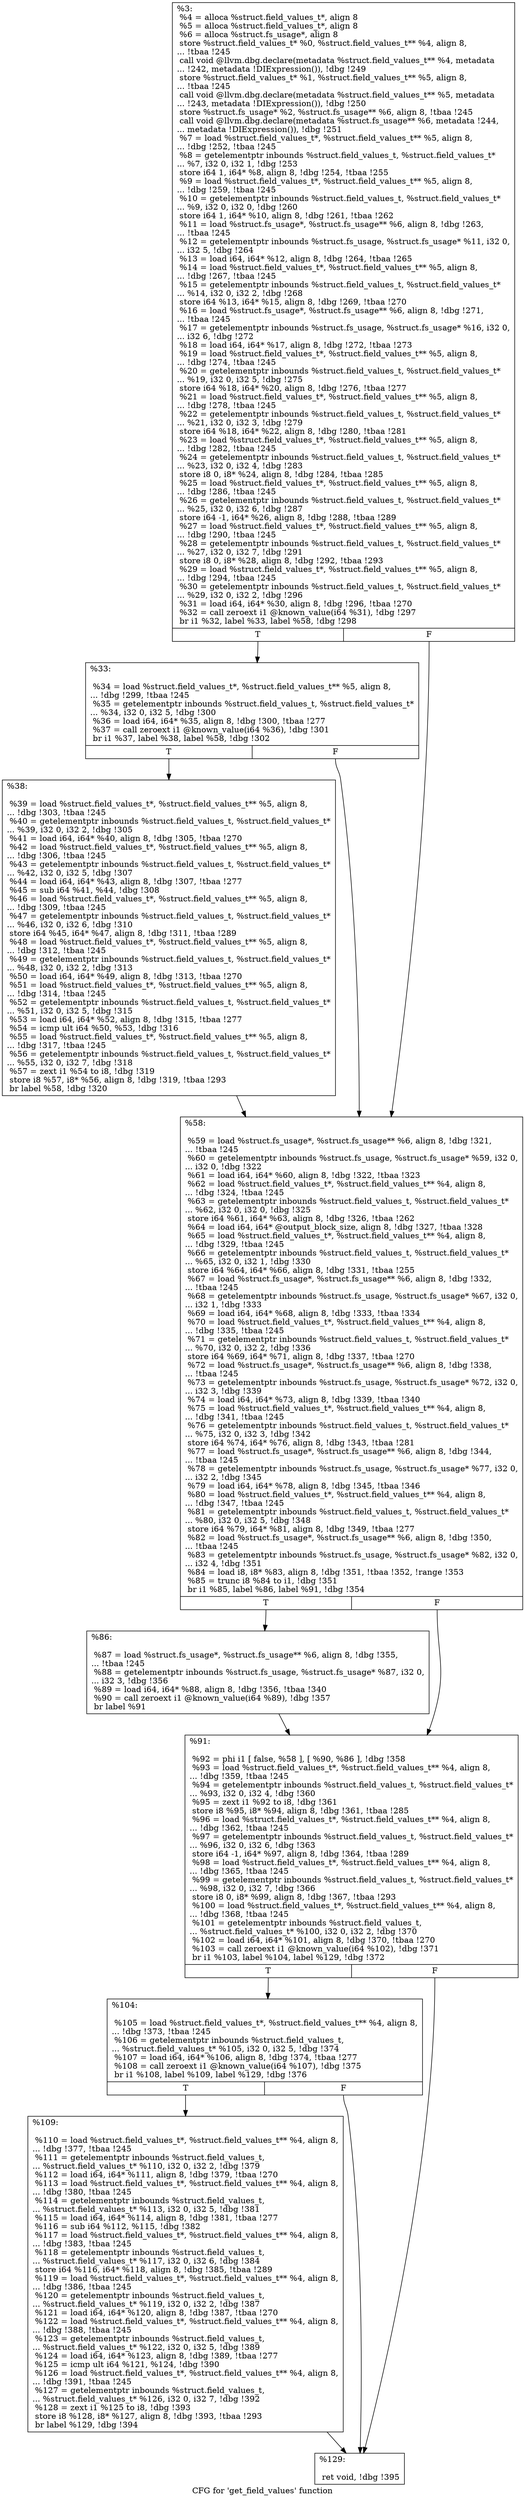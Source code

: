 digraph "CFG for 'get_field_values' function" {
	label="CFG for 'get_field_values' function";

	Node0xd24a40 [shape=record,label="{%3:\l  %4 = alloca %struct.field_values_t*, align 8\l  %5 = alloca %struct.field_values_t*, align 8\l  %6 = alloca %struct.fs_usage*, align 8\l  store %struct.field_values_t* %0, %struct.field_values_t** %4, align 8,\l... !tbaa !245\l  call void @llvm.dbg.declare(metadata %struct.field_values_t** %4, metadata\l... !242, metadata !DIExpression()), !dbg !249\l  store %struct.field_values_t* %1, %struct.field_values_t** %5, align 8,\l... !tbaa !245\l  call void @llvm.dbg.declare(metadata %struct.field_values_t** %5, metadata\l... !243, metadata !DIExpression()), !dbg !250\l  store %struct.fs_usage* %2, %struct.fs_usage** %6, align 8, !tbaa !245\l  call void @llvm.dbg.declare(metadata %struct.fs_usage** %6, metadata !244,\l... metadata !DIExpression()), !dbg !251\l  %7 = load %struct.field_values_t*, %struct.field_values_t** %5, align 8,\l... !dbg !252, !tbaa !245\l  %8 = getelementptr inbounds %struct.field_values_t, %struct.field_values_t*\l... %7, i32 0, i32 1, !dbg !253\l  store i64 1, i64* %8, align 8, !dbg !254, !tbaa !255\l  %9 = load %struct.field_values_t*, %struct.field_values_t** %5, align 8,\l... !dbg !259, !tbaa !245\l  %10 = getelementptr inbounds %struct.field_values_t, %struct.field_values_t*\l... %9, i32 0, i32 0, !dbg !260\l  store i64 1, i64* %10, align 8, !dbg !261, !tbaa !262\l  %11 = load %struct.fs_usage*, %struct.fs_usage** %6, align 8, !dbg !263,\l... !tbaa !245\l  %12 = getelementptr inbounds %struct.fs_usage, %struct.fs_usage* %11, i32 0,\l... i32 5, !dbg !264\l  %13 = load i64, i64* %12, align 8, !dbg !264, !tbaa !265\l  %14 = load %struct.field_values_t*, %struct.field_values_t** %5, align 8,\l... !dbg !267, !tbaa !245\l  %15 = getelementptr inbounds %struct.field_values_t, %struct.field_values_t*\l... %14, i32 0, i32 2, !dbg !268\l  store i64 %13, i64* %15, align 8, !dbg !269, !tbaa !270\l  %16 = load %struct.fs_usage*, %struct.fs_usage** %6, align 8, !dbg !271,\l... !tbaa !245\l  %17 = getelementptr inbounds %struct.fs_usage, %struct.fs_usage* %16, i32 0,\l... i32 6, !dbg !272\l  %18 = load i64, i64* %17, align 8, !dbg !272, !tbaa !273\l  %19 = load %struct.field_values_t*, %struct.field_values_t** %5, align 8,\l... !dbg !274, !tbaa !245\l  %20 = getelementptr inbounds %struct.field_values_t, %struct.field_values_t*\l... %19, i32 0, i32 5, !dbg !275\l  store i64 %18, i64* %20, align 8, !dbg !276, !tbaa !277\l  %21 = load %struct.field_values_t*, %struct.field_values_t** %5, align 8,\l... !dbg !278, !tbaa !245\l  %22 = getelementptr inbounds %struct.field_values_t, %struct.field_values_t*\l... %21, i32 0, i32 3, !dbg !279\l  store i64 %18, i64* %22, align 8, !dbg !280, !tbaa !281\l  %23 = load %struct.field_values_t*, %struct.field_values_t** %5, align 8,\l... !dbg !282, !tbaa !245\l  %24 = getelementptr inbounds %struct.field_values_t, %struct.field_values_t*\l... %23, i32 0, i32 4, !dbg !283\l  store i8 0, i8* %24, align 8, !dbg !284, !tbaa !285\l  %25 = load %struct.field_values_t*, %struct.field_values_t** %5, align 8,\l... !dbg !286, !tbaa !245\l  %26 = getelementptr inbounds %struct.field_values_t, %struct.field_values_t*\l... %25, i32 0, i32 6, !dbg !287\l  store i64 -1, i64* %26, align 8, !dbg !288, !tbaa !289\l  %27 = load %struct.field_values_t*, %struct.field_values_t** %5, align 8,\l... !dbg !290, !tbaa !245\l  %28 = getelementptr inbounds %struct.field_values_t, %struct.field_values_t*\l... %27, i32 0, i32 7, !dbg !291\l  store i8 0, i8* %28, align 8, !dbg !292, !tbaa !293\l  %29 = load %struct.field_values_t*, %struct.field_values_t** %5, align 8,\l... !dbg !294, !tbaa !245\l  %30 = getelementptr inbounds %struct.field_values_t, %struct.field_values_t*\l... %29, i32 0, i32 2, !dbg !296\l  %31 = load i64, i64* %30, align 8, !dbg !296, !tbaa !270\l  %32 = call zeroext i1 @known_value(i64 %31), !dbg !297\l  br i1 %32, label %33, label %58, !dbg !298\l|{<s0>T|<s1>F}}"];
	Node0xd24a40:s0 -> Node0xd24a90;
	Node0xd24a40:s1 -> Node0xd24b30;
	Node0xd24a90 [shape=record,label="{%33:\l\l  %34 = load %struct.field_values_t*, %struct.field_values_t** %5, align 8,\l... !dbg !299, !tbaa !245\l  %35 = getelementptr inbounds %struct.field_values_t, %struct.field_values_t*\l... %34, i32 0, i32 5, !dbg !300\l  %36 = load i64, i64* %35, align 8, !dbg !300, !tbaa !277\l  %37 = call zeroext i1 @known_value(i64 %36), !dbg !301\l  br i1 %37, label %38, label %58, !dbg !302\l|{<s0>T|<s1>F}}"];
	Node0xd24a90:s0 -> Node0xd24ae0;
	Node0xd24a90:s1 -> Node0xd24b30;
	Node0xd24ae0 [shape=record,label="{%38:\l\l  %39 = load %struct.field_values_t*, %struct.field_values_t** %5, align 8,\l... !dbg !303, !tbaa !245\l  %40 = getelementptr inbounds %struct.field_values_t, %struct.field_values_t*\l... %39, i32 0, i32 2, !dbg !305\l  %41 = load i64, i64* %40, align 8, !dbg !305, !tbaa !270\l  %42 = load %struct.field_values_t*, %struct.field_values_t** %5, align 8,\l... !dbg !306, !tbaa !245\l  %43 = getelementptr inbounds %struct.field_values_t, %struct.field_values_t*\l... %42, i32 0, i32 5, !dbg !307\l  %44 = load i64, i64* %43, align 8, !dbg !307, !tbaa !277\l  %45 = sub i64 %41, %44, !dbg !308\l  %46 = load %struct.field_values_t*, %struct.field_values_t** %5, align 8,\l... !dbg !309, !tbaa !245\l  %47 = getelementptr inbounds %struct.field_values_t, %struct.field_values_t*\l... %46, i32 0, i32 6, !dbg !310\l  store i64 %45, i64* %47, align 8, !dbg !311, !tbaa !289\l  %48 = load %struct.field_values_t*, %struct.field_values_t** %5, align 8,\l... !dbg !312, !tbaa !245\l  %49 = getelementptr inbounds %struct.field_values_t, %struct.field_values_t*\l... %48, i32 0, i32 2, !dbg !313\l  %50 = load i64, i64* %49, align 8, !dbg !313, !tbaa !270\l  %51 = load %struct.field_values_t*, %struct.field_values_t** %5, align 8,\l... !dbg !314, !tbaa !245\l  %52 = getelementptr inbounds %struct.field_values_t, %struct.field_values_t*\l... %51, i32 0, i32 5, !dbg !315\l  %53 = load i64, i64* %52, align 8, !dbg !315, !tbaa !277\l  %54 = icmp ult i64 %50, %53, !dbg !316\l  %55 = load %struct.field_values_t*, %struct.field_values_t** %5, align 8,\l... !dbg !317, !tbaa !245\l  %56 = getelementptr inbounds %struct.field_values_t, %struct.field_values_t*\l... %55, i32 0, i32 7, !dbg !318\l  %57 = zext i1 %54 to i8, !dbg !319\l  store i8 %57, i8* %56, align 8, !dbg !319, !tbaa !293\l  br label %58, !dbg !320\l}"];
	Node0xd24ae0 -> Node0xd24b30;
	Node0xd24b30 [shape=record,label="{%58:\l\l  %59 = load %struct.fs_usage*, %struct.fs_usage** %6, align 8, !dbg !321,\l... !tbaa !245\l  %60 = getelementptr inbounds %struct.fs_usage, %struct.fs_usage* %59, i32 0,\l... i32 0, !dbg !322\l  %61 = load i64, i64* %60, align 8, !dbg !322, !tbaa !323\l  %62 = load %struct.field_values_t*, %struct.field_values_t** %4, align 8,\l... !dbg !324, !tbaa !245\l  %63 = getelementptr inbounds %struct.field_values_t, %struct.field_values_t*\l... %62, i32 0, i32 0, !dbg !325\l  store i64 %61, i64* %63, align 8, !dbg !326, !tbaa !262\l  %64 = load i64, i64* @output_block_size, align 8, !dbg !327, !tbaa !328\l  %65 = load %struct.field_values_t*, %struct.field_values_t** %4, align 8,\l... !dbg !329, !tbaa !245\l  %66 = getelementptr inbounds %struct.field_values_t, %struct.field_values_t*\l... %65, i32 0, i32 1, !dbg !330\l  store i64 %64, i64* %66, align 8, !dbg !331, !tbaa !255\l  %67 = load %struct.fs_usage*, %struct.fs_usage** %6, align 8, !dbg !332,\l... !tbaa !245\l  %68 = getelementptr inbounds %struct.fs_usage, %struct.fs_usage* %67, i32 0,\l... i32 1, !dbg !333\l  %69 = load i64, i64* %68, align 8, !dbg !333, !tbaa !334\l  %70 = load %struct.field_values_t*, %struct.field_values_t** %4, align 8,\l... !dbg !335, !tbaa !245\l  %71 = getelementptr inbounds %struct.field_values_t, %struct.field_values_t*\l... %70, i32 0, i32 2, !dbg !336\l  store i64 %69, i64* %71, align 8, !dbg !337, !tbaa !270\l  %72 = load %struct.fs_usage*, %struct.fs_usage** %6, align 8, !dbg !338,\l... !tbaa !245\l  %73 = getelementptr inbounds %struct.fs_usage, %struct.fs_usage* %72, i32 0,\l... i32 3, !dbg !339\l  %74 = load i64, i64* %73, align 8, !dbg !339, !tbaa !340\l  %75 = load %struct.field_values_t*, %struct.field_values_t** %4, align 8,\l... !dbg !341, !tbaa !245\l  %76 = getelementptr inbounds %struct.field_values_t, %struct.field_values_t*\l... %75, i32 0, i32 3, !dbg !342\l  store i64 %74, i64* %76, align 8, !dbg !343, !tbaa !281\l  %77 = load %struct.fs_usage*, %struct.fs_usage** %6, align 8, !dbg !344,\l... !tbaa !245\l  %78 = getelementptr inbounds %struct.fs_usage, %struct.fs_usage* %77, i32 0,\l... i32 2, !dbg !345\l  %79 = load i64, i64* %78, align 8, !dbg !345, !tbaa !346\l  %80 = load %struct.field_values_t*, %struct.field_values_t** %4, align 8,\l... !dbg !347, !tbaa !245\l  %81 = getelementptr inbounds %struct.field_values_t, %struct.field_values_t*\l... %80, i32 0, i32 5, !dbg !348\l  store i64 %79, i64* %81, align 8, !dbg !349, !tbaa !277\l  %82 = load %struct.fs_usage*, %struct.fs_usage** %6, align 8, !dbg !350,\l... !tbaa !245\l  %83 = getelementptr inbounds %struct.fs_usage, %struct.fs_usage* %82, i32 0,\l... i32 4, !dbg !351\l  %84 = load i8, i8* %83, align 8, !dbg !351, !tbaa !352, !range !353\l  %85 = trunc i8 %84 to i1, !dbg !351\l  br i1 %85, label %86, label %91, !dbg !354\l|{<s0>T|<s1>F}}"];
	Node0xd24b30:s0 -> Node0xd24b80;
	Node0xd24b30:s1 -> Node0xd24bd0;
	Node0xd24b80 [shape=record,label="{%86:\l\l  %87 = load %struct.fs_usage*, %struct.fs_usage** %6, align 8, !dbg !355,\l... !tbaa !245\l  %88 = getelementptr inbounds %struct.fs_usage, %struct.fs_usage* %87, i32 0,\l... i32 3, !dbg !356\l  %89 = load i64, i64* %88, align 8, !dbg !356, !tbaa !340\l  %90 = call zeroext i1 @known_value(i64 %89), !dbg !357\l  br label %91\l}"];
	Node0xd24b80 -> Node0xd24bd0;
	Node0xd24bd0 [shape=record,label="{%91:\l\l  %92 = phi i1 [ false, %58 ], [ %90, %86 ], !dbg !358\l  %93 = load %struct.field_values_t*, %struct.field_values_t** %4, align 8,\l... !dbg !359, !tbaa !245\l  %94 = getelementptr inbounds %struct.field_values_t, %struct.field_values_t*\l... %93, i32 0, i32 4, !dbg !360\l  %95 = zext i1 %92 to i8, !dbg !361\l  store i8 %95, i8* %94, align 8, !dbg !361, !tbaa !285\l  %96 = load %struct.field_values_t*, %struct.field_values_t** %4, align 8,\l... !dbg !362, !tbaa !245\l  %97 = getelementptr inbounds %struct.field_values_t, %struct.field_values_t*\l... %96, i32 0, i32 6, !dbg !363\l  store i64 -1, i64* %97, align 8, !dbg !364, !tbaa !289\l  %98 = load %struct.field_values_t*, %struct.field_values_t** %4, align 8,\l... !dbg !365, !tbaa !245\l  %99 = getelementptr inbounds %struct.field_values_t, %struct.field_values_t*\l... %98, i32 0, i32 7, !dbg !366\l  store i8 0, i8* %99, align 8, !dbg !367, !tbaa !293\l  %100 = load %struct.field_values_t*, %struct.field_values_t** %4, align 8,\l... !dbg !368, !tbaa !245\l  %101 = getelementptr inbounds %struct.field_values_t,\l... %struct.field_values_t* %100, i32 0, i32 2, !dbg !370\l  %102 = load i64, i64* %101, align 8, !dbg !370, !tbaa !270\l  %103 = call zeroext i1 @known_value(i64 %102), !dbg !371\l  br i1 %103, label %104, label %129, !dbg !372\l|{<s0>T|<s1>F}}"];
	Node0xd24bd0:s0 -> Node0xd24c20;
	Node0xd24bd0:s1 -> Node0xd24cc0;
	Node0xd24c20 [shape=record,label="{%104:\l\l  %105 = load %struct.field_values_t*, %struct.field_values_t** %4, align 8,\l... !dbg !373, !tbaa !245\l  %106 = getelementptr inbounds %struct.field_values_t,\l... %struct.field_values_t* %105, i32 0, i32 5, !dbg !374\l  %107 = load i64, i64* %106, align 8, !dbg !374, !tbaa !277\l  %108 = call zeroext i1 @known_value(i64 %107), !dbg !375\l  br i1 %108, label %109, label %129, !dbg !376\l|{<s0>T|<s1>F}}"];
	Node0xd24c20:s0 -> Node0xd24c70;
	Node0xd24c20:s1 -> Node0xd24cc0;
	Node0xd24c70 [shape=record,label="{%109:\l\l  %110 = load %struct.field_values_t*, %struct.field_values_t** %4, align 8,\l... !dbg !377, !tbaa !245\l  %111 = getelementptr inbounds %struct.field_values_t,\l... %struct.field_values_t* %110, i32 0, i32 2, !dbg !379\l  %112 = load i64, i64* %111, align 8, !dbg !379, !tbaa !270\l  %113 = load %struct.field_values_t*, %struct.field_values_t** %4, align 8,\l... !dbg !380, !tbaa !245\l  %114 = getelementptr inbounds %struct.field_values_t,\l... %struct.field_values_t* %113, i32 0, i32 5, !dbg !381\l  %115 = load i64, i64* %114, align 8, !dbg !381, !tbaa !277\l  %116 = sub i64 %112, %115, !dbg !382\l  %117 = load %struct.field_values_t*, %struct.field_values_t** %4, align 8,\l... !dbg !383, !tbaa !245\l  %118 = getelementptr inbounds %struct.field_values_t,\l... %struct.field_values_t* %117, i32 0, i32 6, !dbg !384\l  store i64 %116, i64* %118, align 8, !dbg !385, !tbaa !289\l  %119 = load %struct.field_values_t*, %struct.field_values_t** %4, align 8,\l... !dbg !386, !tbaa !245\l  %120 = getelementptr inbounds %struct.field_values_t,\l... %struct.field_values_t* %119, i32 0, i32 2, !dbg !387\l  %121 = load i64, i64* %120, align 8, !dbg !387, !tbaa !270\l  %122 = load %struct.field_values_t*, %struct.field_values_t** %4, align 8,\l... !dbg !388, !tbaa !245\l  %123 = getelementptr inbounds %struct.field_values_t,\l... %struct.field_values_t* %122, i32 0, i32 5, !dbg !389\l  %124 = load i64, i64* %123, align 8, !dbg !389, !tbaa !277\l  %125 = icmp ult i64 %121, %124, !dbg !390\l  %126 = load %struct.field_values_t*, %struct.field_values_t** %4, align 8,\l... !dbg !391, !tbaa !245\l  %127 = getelementptr inbounds %struct.field_values_t,\l... %struct.field_values_t* %126, i32 0, i32 7, !dbg !392\l  %128 = zext i1 %125 to i8, !dbg !393\l  store i8 %128, i8* %127, align 8, !dbg !393, !tbaa !293\l  br label %129, !dbg !394\l}"];
	Node0xd24c70 -> Node0xd24cc0;
	Node0xd24cc0 [shape=record,label="{%129:\l\l  ret void, !dbg !395\l}"];
}
